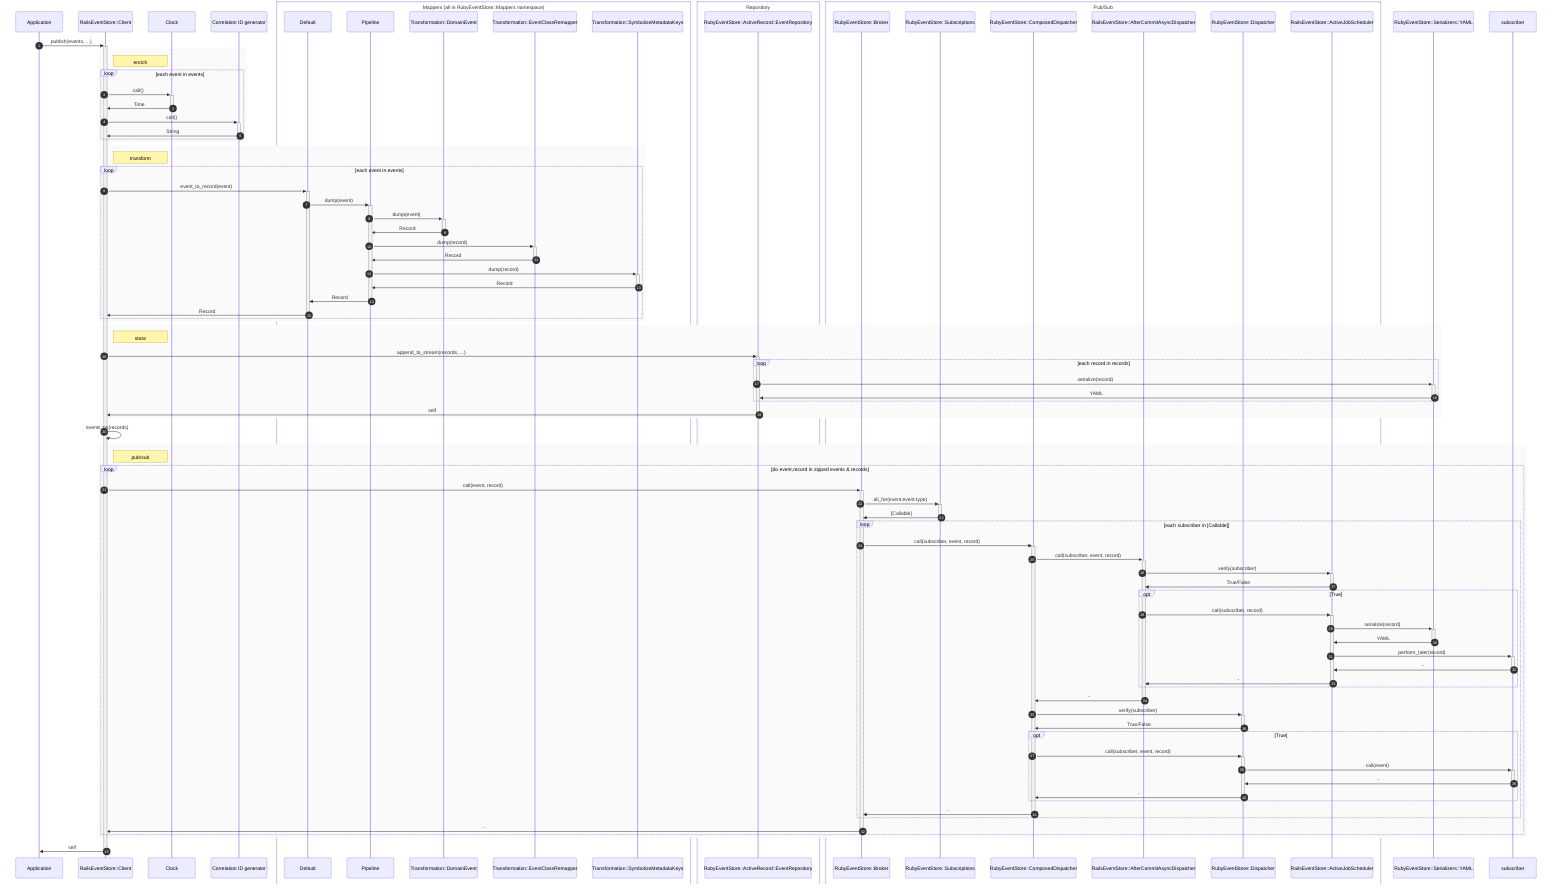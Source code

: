 sequenceDiagram
  autonumber
  participant a as Application
  participant c as RailsEventStore::Client 
  participant clk as Clock
  participant idg as Correlation ID generator
  box Mappers (all in RubyEventStore::Mappers namespace)
    participant m as Default
    participant pip as Pipeline
    participant det as Transformation::DomainEvent
    participant ecr as Transformation::EventClassRemapper
    participant smk as Transformation::SymbolizeMetadataKeys
  end
  box Repository
    participant r as RubyEventStore::ActiveRecord::EventRepository
  end
  box Pub/Sub
    participant b as RubyEventStore::Broker
    participant s as RubyEventStore::Subscriptions
    participant d as RubyEventStore::ComposedDispatcher
    participant acd as RailsEventStore::AfterCommitAsyncDispatcher
    participant ddp as RubyEventStore::Dispatcher
    participant ajs as RailsEventStore::ActiveJobScheduler
  end
  participant yaml as RubyEventStore::Serializers::YAML
  a->>+c: publish(events, ...)
    rect rgb(250, 250, 250) 
      note right of c: enrich
      loop each event in events
        c->>+clk: call()
        clk->>-c: Time
        c->>+idg: call()
        idg->>-c: String
      end
    end
    rect rgb(250, 250, 250) 
      note right of c: transform
      loop each event in events
        c->>+m: event_to_record(event)
          m->>+pip: dump(event)
            pip->>+det: dump(event)
            det->>-pip: Record
            pip->>+ecr: dump(record)
            ecr->>-pip: Record
            pip->>+smk: dump(record)
            smk->>-pip: Record
          pip->>-m: Record
        m->>-c: Record
      end
    end
    rect rgb(250, 250, 250) 
      note right of c: store
      c->>+r: append_to_stream(records, ...)
        loop each record in records
          r->>+yaml: serialize(record)
          yaml->>-r: YAML
        end
      r->>-c: self
    end
    c->>c: events.zip(records)
    rect rgb(250, 250, 250) 
      note right of c: pub/sub
      loop do event,record in zipped events & records
        c->>+b: call(event, record)
          b->>+s: all_for(event.event.type)
          s->>-b: [Callable]
          loop each subscriber in [Callable]
            b->>+d: call(subscriber, event, record)
              d->>+acd: call(subscriber, event, record)
                acd->>+ajs: verify(subscriber)
                ajs->>-acd: True/False
                opt True
                  acd->>+ajs: call(subscriber, record)
                    ajs->>+yaml: serialize(record)
                    yaml->>-ajs: YAML
                    ajs->>+subscriber: perform_later(record)
                    subscriber->>-ajs: -
                  ajs->>-acd: -
                end
              acd->>-d: -
              d->>+ddp: verify(subscriber)
              ddp->>-d: True/False
              opt True
                d->>+ddp: call(subscriber, event, record)
                  ddp->>+subscriber: call(event)
                  subscriber->>-ddp: -
                ddp->>-d: -
              end
            d->>-b: -
          end
        b->>-c: -
      end
    end
  c->>-a: self